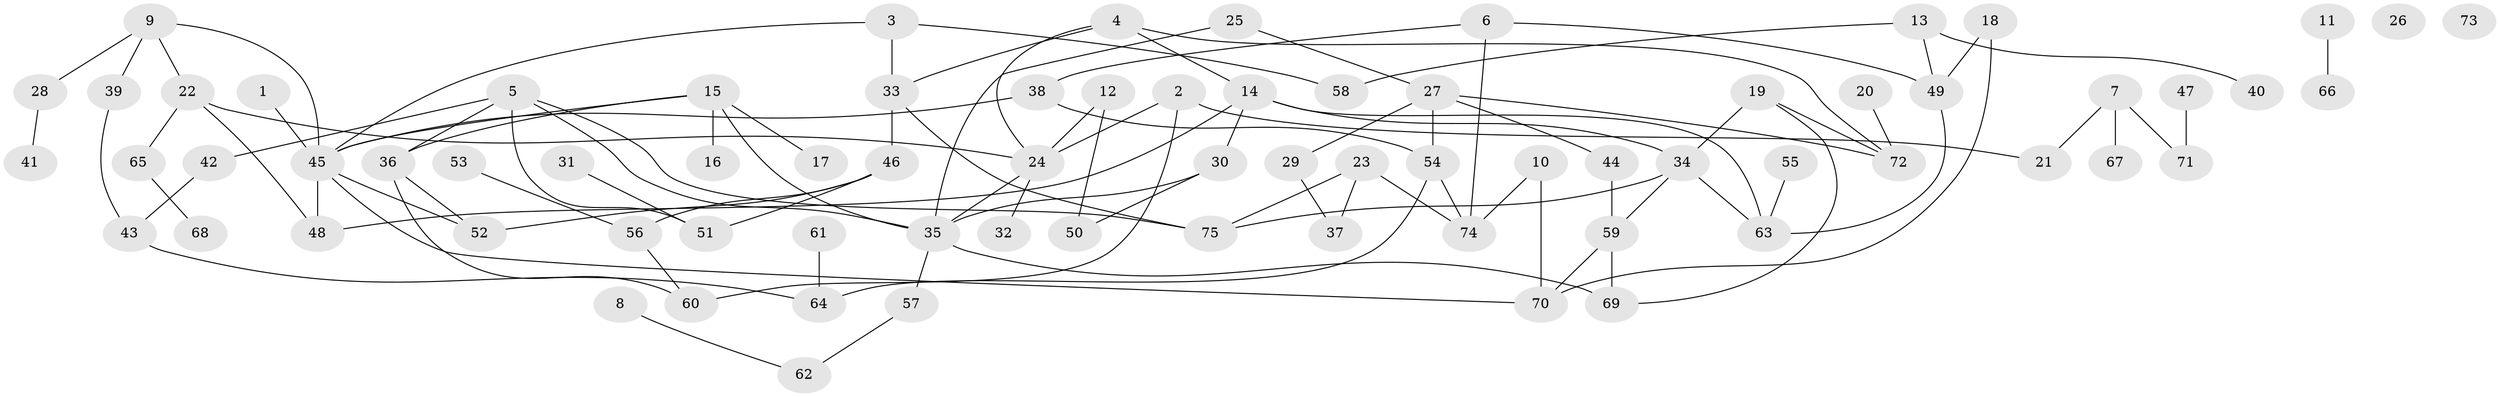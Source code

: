 // Generated by graph-tools (version 1.1) at 2025/49/03/09/25 03:49:13]
// undirected, 75 vertices, 102 edges
graph export_dot {
graph [start="1"]
  node [color=gray90,style=filled];
  1;
  2;
  3;
  4;
  5;
  6;
  7;
  8;
  9;
  10;
  11;
  12;
  13;
  14;
  15;
  16;
  17;
  18;
  19;
  20;
  21;
  22;
  23;
  24;
  25;
  26;
  27;
  28;
  29;
  30;
  31;
  32;
  33;
  34;
  35;
  36;
  37;
  38;
  39;
  40;
  41;
  42;
  43;
  44;
  45;
  46;
  47;
  48;
  49;
  50;
  51;
  52;
  53;
  54;
  55;
  56;
  57;
  58;
  59;
  60;
  61;
  62;
  63;
  64;
  65;
  66;
  67;
  68;
  69;
  70;
  71;
  72;
  73;
  74;
  75;
  1 -- 45;
  2 -- 21;
  2 -- 24;
  2 -- 60;
  3 -- 33;
  3 -- 45;
  3 -- 58;
  4 -- 14;
  4 -- 24;
  4 -- 33;
  4 -- 72;
  5 -- 35;
  5 -- 36;
  5 -- 42;
  5 -- 51;
  5 -- 75;
  6 -- 38;
  6 -- 49;
  6 -- 74;
  7 -- 21;
  7 -- 67;
  7 -- 71;
  8 -- 62;
  9 -- 22;
  9 -- 28;
  9 -- 39;
  9 -- 45;
  10 -- 70;
  10 -- 74;
  11 -- 66;
  12 -- 24;
  12 -- 50;
  13 -- 40;
  13 -- 49;
  13 -- 58;
  14 -- 30;
  14 -- 34;
  14 -- 48;
  14 -- 63;
  15 -- 16;
  15 -- 17;
  15 -- 35;
  15 -- 36;
  15 -- 45;
  18 -- 49;
  18 -- 70;
  19 -- 34;
  19 -- 69;
  19 -- 72;
  20 -- 72;
  22 -- 24;
  22 -- 48;
  22 -- 65;
  23 -- 37;
  23 -- 74;
  23 -- 75;
  24 -- 32;
  24 -- 35;
  25 -- 27;
  25 -- 35;
  27 -- 29;
  27 -- 44;
  27 -- 54;
  27 -- 72;
  28 -- 41;
  29 -- 37;
  30 -- 35;
  30 -- 50;
  31 -- 51;
  33 -- 46;
  33 -- 75;
  34 -- 59;
  34 -- 63;
  34 -- 75;
  35 -- 57;
  35 -- 69;
  36 -- 52;
  36 -- 60;
  38 -- 45;
  38 -- 54;
  39 -- 43;
  42 -- 43;
  43 -- 64;
  44 -- 59;
  45 -- 48;
  45 -- 52;
  45 -- 70;
  46 -- 51;
  46 -- 52;
  46 -- 56;
  47 -- 71;
  49 -- 63;
  53 -- 56;
  54 -- 64;
  54 -- 74;
  55 -- 63;
  56 -- 60;
  57 -- 62;
  59 -- 69;
  59 -- 70;
  61 -- 64;
  65 -- 68;
}
